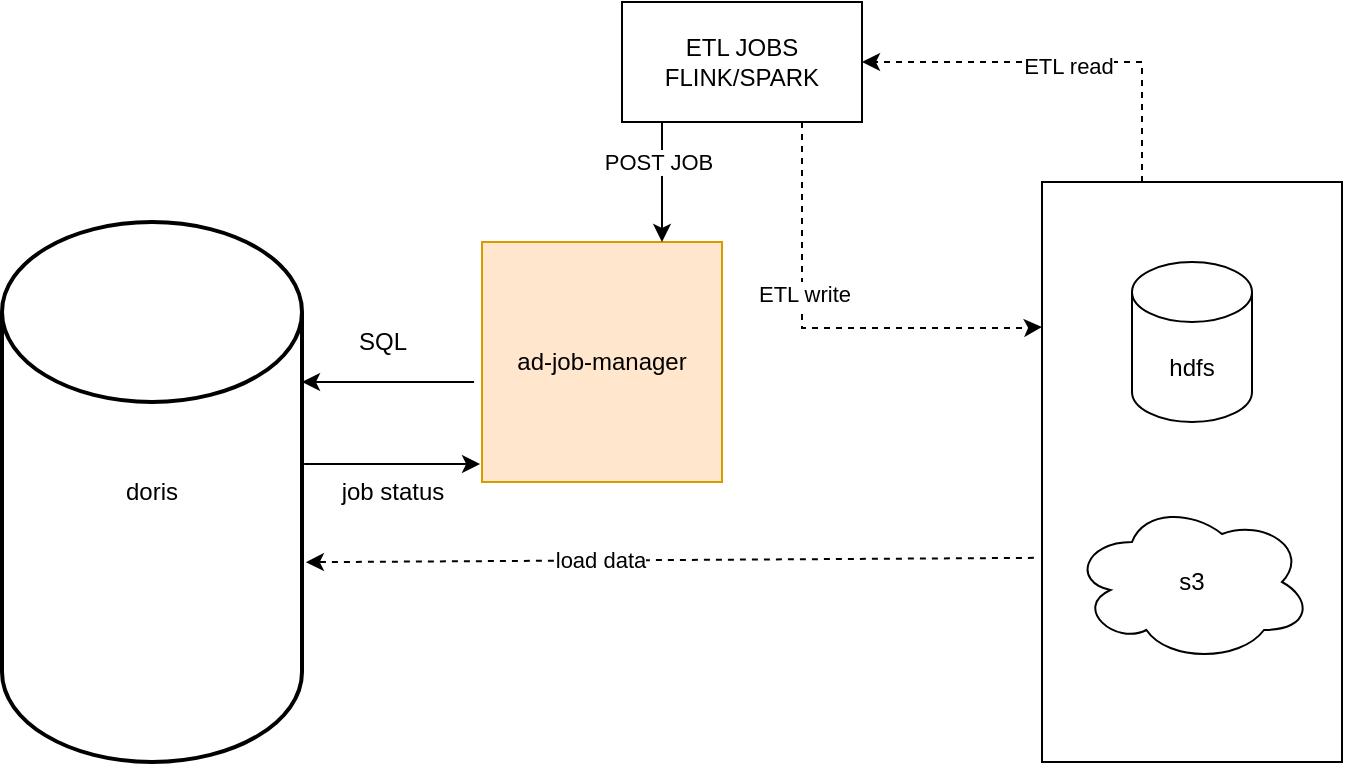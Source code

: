 <mxfile version="16.2.2" type="github">
  <diagram id="6D7t3AC_r5ulQxMm8dug" name="Page-1">
    <mxGraphModel dx="1186" dy="708" grid="1" gridSize="10" guides="1" tooltips="1" connect="1" arrows="1" fold="1" page="1" pageScale="1" pageWidth="827" pageHeight="1169" math="0" shadow="0">
      <root>
        <mxCell id="0" />
        <mxCell id="1" parent="0" />
        <mxCell id="I0GF1Sote8ErK0GJ8H6n-22" value="doris" style="strokeWidth=2;html=1;shape=mxgraph.flowchart.database;whiteSpace=wrap;comic=0;" parent="1" vertex="1">
          <mxGeometry x="60" y="150" width="150" height="270" as="geometry" />
        </mxCell>
        <mxCell id="S-7cpUd9dqpbrGHj3Zll-1" value="" style="group" vertex="1" connectable="0" parent="1">
          <mxGeometry x="580" y="130" width="150" height="290" as="geometry" />
        </mxCell>
        <mxCell id="I0GF1Sote8ErK0GJ8H6n-14" value="" style="rounded=0;whiteSpace=wrap;html=1;comic=0;" parent="S-7cpUd9dqpbrGHj3Zll-1" vertex="1">
          <mxGeometry width="150" height="290" as="geometry" />
        </mxCell>
        <mxCell id="I0GF1Sote8ErK0GJ8H6n-9" value="hdfs" style="shape=cylinder3;whiteSpace=wrap;html=1;boundedLbl=1;backgroundOutline=1;size=15;comic=0;" parent="S-7cpUd9dqpbrGHj3Zll-1" vertex="1">
          <mxGeometry x="45" y="40" width="60" height="80" as="geometry" />
        </mxCell>
        <mxCell id="I0GF1Sote8ErK0GJ8H6n-12" value="s3" style="ellipse;shape=cloud;whiteSpace=wrap;html=1;comic=0;" parent="S-7cpUd9dqpbrGHj3Zll-1" vertex="1">
          <mxGeometry x="15" y="160" width="120" height="80" as="geometry" />
        </mxCell>
        <mxCell id="S-7cpUd9dqpbrGHj3Zll-2" value="ETL JOBS&lt;br&gt;FLINK/SPARK" style="rounded=0;whiteSpace=wrap;html=1;" vertex="1" parent="1">
          <mxGeometry x="370" y="40" width="120" height="60" as="geometry" />
        </mxCell>
        <mxCell id="S-7cpUd9dqpbrGHj3Zll-3" value="" style="endArrow=classic;html=1;rounded=0;edgeStyle=orthogonalEdgeStyle;entryX=1;entryY=0.5;entryDx=0;entryDy=0;dashed=1;" edge="1" parent="1" target="S-7cpUd9dqpbrGHj3Zll-2">
          <mxGeometry width="50" height="50" relative="1" as="geometry">
            <mxPoint x="630" y="130" as="sourcePoint" />
            <mxPoint x="600" y="60" as="targetPoint" />
            <Array as="points">
              <mxPoint x="630" y="70" />
            </Array>
          </mxGeometry>
        </mxCell>
        <mxCell id="S-7cpUd9dqpbrGHj3Zll-8" value="ETL read" style="edgeLabel;html=1;align=center;verticalAlign=middle;resizable=0;points=[];" vertex="1" connectable="0" parent="S-7cpUd9dqpbrGHj3Zll-3">
          <mxGeometry x="-0.03" y="2" relative="1" as="geometry">
            <mxPoint as="offset" />
          </mxGeometry>
        </mxCell>
        <mxCell id="S-7cpUd9dqpbrGHj3Zll-4" value="" style="endArrow=classic;html=1;rounded=0;dashed=1;edgeStyle=orthogonalEdgeStyle;entryX=0;entryY=0.25;entryDx=0;entryDy=0;" edge="1" parent="1" target="I0GF1Sote8ErK0GJ8H6n-14">
          <mxGeometry width="50" height="50" relative="1" as="geometry">
            <mxPoint x="460" y="100" as="sourcePoint" />
            <mxPoint x="460" y="240" as="targetPoint" />
            <Array as="points">
              <mxPoint x="460" y="203" />
              <mxPoint x="570" y="203" />
            </Array>
          </mxGeometry>
        </mxCell>
        <mxCell id="S-7cpUd9dqpbrGHj3Zll-9" value="ETL write" style="edgeLabel;html=1;align=center;verticalAlign=middle;resizable=0;points=[];" vertex="1" connectable="0" parent="S-7cpUd9dqpbrGHj3Zll-4">
          <mxGeometry x="-0.229" y="1" relative="1" as="geometry">
            <mxPoint as="offset" />
          </mxGeometry>
        </mxCell>
        <mxCell id="S-7cpUd9dqpbrGHj3Zll-6" value="" style="endArrow=classic;html=1;rounded=0;exitX=-0.027;exitY=0.648;exitDx=0;exitDy=0;exitPerimeter=0;entryX=1.013;entryY=0.63;entryDx=0;entryDy=0;entryPerimeter=0;dashed=1;" edge="1" parent="1" source="I0GF1Sote8ErK0GJ8H6n-14" target="I0GF1Sote8ErK0GJ8H6n-22">
          <mxGeometry width="50" height="50" relative="1" as="geometry">
            <mxPoint x="390" y="350" as="sourcePoint" />
            <mxPoint x="440" y="300" as="targetPoint" />
          </mxGeometry>
        </mxCell>
        <mxCell id="S-7cpUd9dqpbrGHj3Zll-7" value="load data" style="edgeLabel;html=1;align=center;verticalAlign=middle;resizable=0;points=[];" vertex="1" connectable="0" parent="S-7cpUd9dqpbrGHj3Zll-6">
          <mxGeometry x="0.195" relative="1" as="geometry">
            <mxPoint as="offset" />
          </mxGeometry>
        </mxCell>
        <mxCell id="S-7cpUd9dqpbrGHj3Zll-11" value="ad-job-manager" style="rounded=0;whiteSpace=wrap;html=1;fillColor=#ffe6cc;strokeColor=#d79b00;" vertex="1" parent="1">
          <mxGeometry x="300" y="160" width="120" height="120" as="geometry" />
        </mxCell>
        <mxCell id="S-7cpUd9dqpbrGHj3Zll-12" value="" style="endArrow=classic;html=1;rounded=0;entryX=0.75;entryY=0;entryDx=0;entryDy=0;" edge="1" parent="1" target="S-7cpUd9dqpbrGHj3Zll-11">
          <mxGeometry width="50" height="50" relative="1" as="geometry">
            <mxPoint x="390" y="100" as="sourcePoint" />
            <mxPoint x="390" y="150" as="targetPoint" />
          </mxGeometry>
        </mxCell>
        <mxCell id="S-7cpUd9dqpbrGHj3Zll-15" value="POST JOB" style="edgeLabel;html=1;align=center;verticalAlign=middle;resizable=0;points=[];" vertex="1" connectable="0" parent="S-7cpUd9dqpbrGHj3Zll-12">
          <mxGeometry x="-0.333" y="-2" relative="1" as="geometry">
            <mxPoint as="offset" />
          </mxGeometry>
        </mxCell>
        <mxCell id="S-7cpUd9dqpbrGHj3Zll-13" value="" style="endArrow=classic;html=1;rounded=0;exitX=-0.033;exitY=0.583;exitDx=0;exitDy=0;exitPerimeter=0;" edge="1" parent="1" source="S-7cpUd9dqpbrGHj3Zll-11">
          <mxGeometry width="50" height="50" relative="1" as="geometry">
            <mxPoint x="290" y="230" as="sourcePoint" />
            <mxPoint x="210" y="230" as="targetPoint" />
          </mxGeometry>
        </mxCell>
        <mxCell id="S-7cpUd9dqpbrGHj3Zll-17" value="" style="endArrow=classic;html=1;rounded=0;entryX=-0.008;entryY=0.925;entryDx=0;entryDy=0;entryPerimeter=0;exitX=1.007;exitY=0.448;exitDx=0;exitDy=0;exitPerimeter=0;" edge="1" parent="1" source="I0GF1Sote8ErK0GJ8H6n-22" target="S-7cpUd9dqpbrGHj3Zll-11">
          <mxGeometry width="50" height="50" relative="1" as="geometry">
            <mxPoint x="260" y="280" as="sourcePoint" />
            <mxPoint x="310" y="250" as="targetPoint" />
          </mxGeometry>
        </mxCell>
        <mxCell id="S-7cpUd9dqpbrGHj3Zll-19" value="SQL" style="text;html=1;align=center;verticalAlign=middle;resizable=0;points=[];autosize=1;strokeColor=none;fillColor=none;" vertex="1" parent="1">
          <mxGeometry x="230" y="200" width="40" height="20" as="geometry" />
        </mxCell>
        <mxCell id="S-7cpUd9dqpbrGHj3Zll-20" value="job status" style="text;html=1;align=center;verticalAlign=middle;resizable=0;points=[];autosize=1;strokeColor=none;fillColor=none;" vertex="1" parent="1">
          <mxGeometry x="220" y="275" width="70" height="20" as="geometry" />
        </mxCell>
      </root>
    </mxGraphModel>
  </diagram>
</mxfile>
